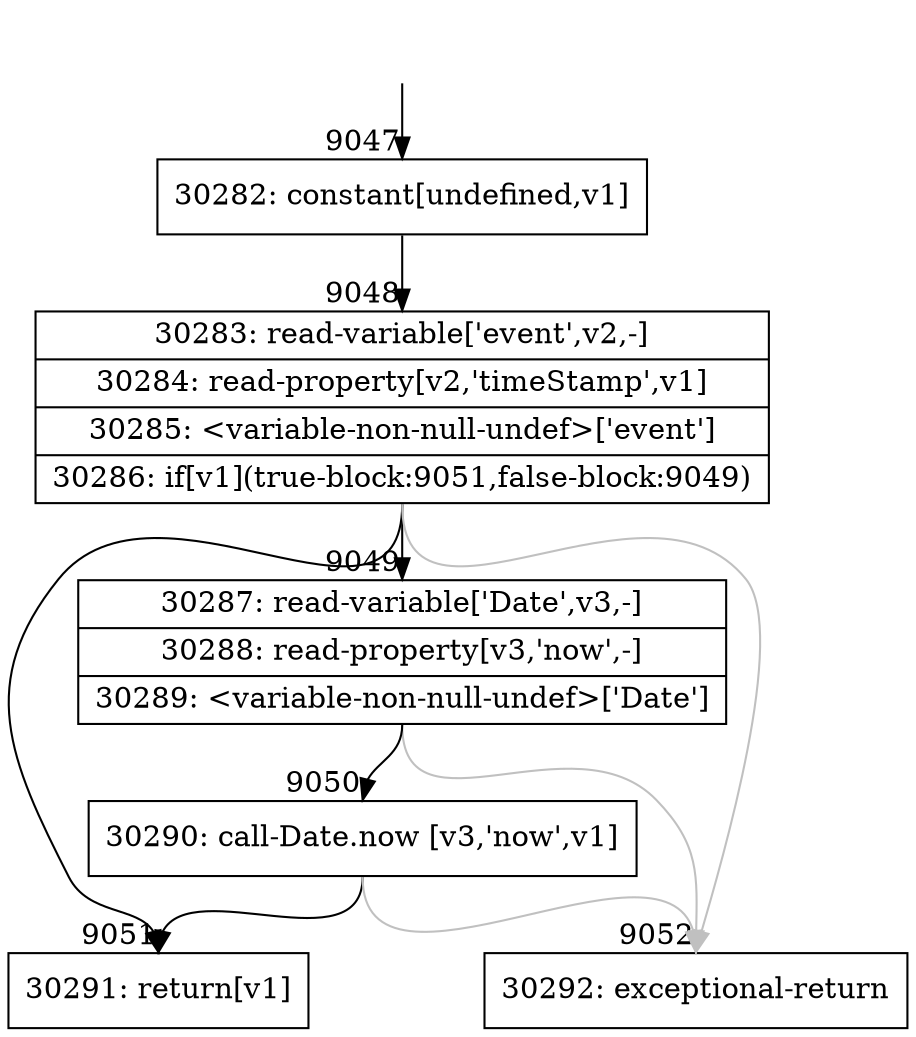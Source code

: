 digraph {
rankdir="TD"
BB_entry654[shape=none,label=""];
BB_entry654 -> BB9047 [tailport=s, headport=n, headlabel="    9047"]
BB9047 [shape=record label="{30282: constant[undefined,v1]}" ] 
BB9047 -> BB9048 [tailport=s, headport=n, headlabel="      9048"]
BB9048 [shape=record label="{30283: read-variable['event',v2,-]|30284: read-property[v2,'timeStamp',v1]|30285: \<variable-non-null-undef\>['event']|30286: if[v1](true-block:9051,false-block:9049)}" ] 
BB9048 -> BB9051 [tailport=s, headport=n, headlabel="      9051"]
BB9048 -> BB9049 [tailport=s, headport=n, headlabel="      9049"]
BB9048 -> BB9052 [tailport=s, headport=n, color=gray, headlabel="      9052"]
BB9049 [shape=record label="{30287: read-variable['Date',v3,-]|30288: read-property[v3,'now',-]|30289: \<variable-non-null-undef\>['Date']}" ] 
BB9049 -> BB9050 [tailport=s, headport=n, headlabel="      9050"]
BB9049 -> BB9052 [tailport=s, headport=n, color=gray]
BB9050 [shape=record label="{30290: call-Date.now [v3,'now',v1]}" ] 
BB9050 -> BB9051 [tailport=s, headport=n]
BB9050 -> BB9052 [tailport=s, headport=n, color=gray]
BB9051 [shape=record label="{30291: return[v1]}" ] 
BB9052 [shape=record label="{30292: exceptional-return}" ] 
//#$~ 15955
}
